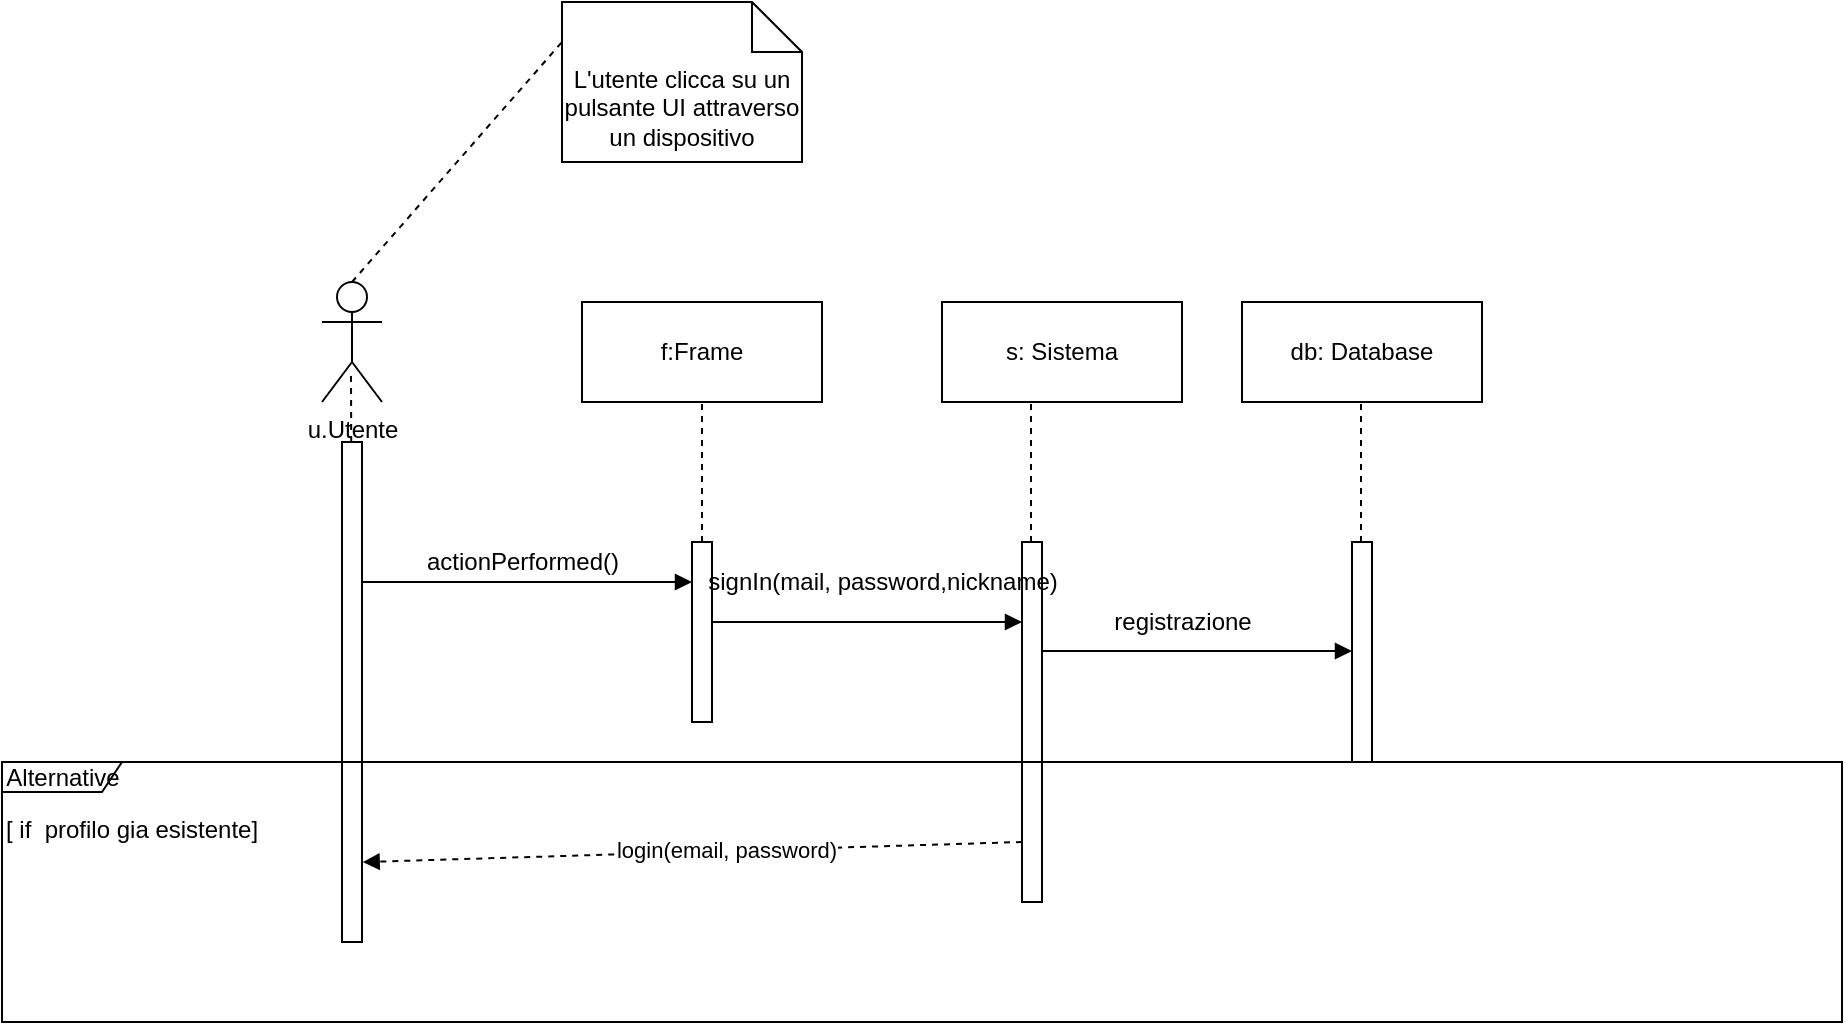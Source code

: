 <mxfile version="13.9.9" type="device"><diagram id="Jsqt_cwXXzVfhwtZo1Kn" name="Page-1"><mxGraphModel dx="2091" dy="584" grid="1" gridSize="10" guides="1" tooltips="1" connect="1" arrows="1" fold="1" page="1" pageScale="1" pageWidth="827" pageHeight="1169" math="0" shadow="0"><root><mxCell id="0"/><mxCell id="1" parent="0"/><mxCell id="38UBVFfyokL7nRFejYZB-2" value="L'utente clicca su un pulsante UI attraverso un dispositivo" style="shape=note2;boundedLbl=1;whiteSpace=wrap;html=1;size=25;verticalAlign=top;align=center;" parent="1" vertex="1"><mxGeometry x="150" width="120" height="80" as="geometry"/></mxCell><mxCell id="38UBVFfyokL7nRFejYZB-4" value="u.Utente" style="shape=umlActor;verticalLabelPosition=bottom;verticalAlign=top;html=1;outlineConnect=0;" parent="1" vertex="1"><mxGeometry x="30" y="140" width="30" height="60" as="geometry"/></mxCell><mxCell id="38UBVFfyokL7nRFejYZB-5" value="" style="endArrow=none;dashed=1;html=1;rounded=0;exitX=0.5;exitY=0;exitDx=0;exitDy=0;exitPerimeter=0;" parent="1" source="38UBVFfyokL7nRFejYZB-4" edge="1"><mxGeometry width="50" height="50" relative="1" as="geometry"><mxPoint x="100" y="70" as="sourcePoint"/><mxPoint x="150" y="20" as="targetPoint"/><Array as="points"/></mxGeometry></mxCell><mxCell id="38UBVFfyokL7nRFejYZB-6" value="f:Frame" style="rounded=0;whiteSpace=wrap;html=1;" parent="1" vertex="1"><mxGeometry x="160" y="150" width="120" height="50" as="geometry"/></mxCell><mxCell id="38UBVFfyokL7nRFejYZB-7" value="s: Sistema" style="rounded=0;whiteSpace=wrap;html=1;" parent="1" vertex="1"><mxGeometry x="340" y="150" width="120" height="50" as="geometry"/></mxCell><mxCell id="38UBVFfyokL7nRFejYZB-8" value="db: Database" style="rounded=0;whiteSpace=wrap;html=1;" parent="1" vertex="1"><mxGeometry x="490" y="150" width="120" height="50" as="geometry"/></mxCell><mxCell id="38UBVFfyokL7nRFejYZB-19" value="" style="rounded=0;dashed=0;" parent="1" vertex="1"><mxGeometry x="215" y="270" width="10" height="90" as="geometry"/></mxCell><mxCell id="38UBVFfyokL7nRFejYZB-20" value="" style="html=1;verticalAlign=bottom;startArrow=none;endArrow=none;dashed=1;rounded=0;entryX=0.5;entryY=1;entryDx=0;entryDy=0;" parent="1" source="38UBVFfyokL7nRFejYZB-19" target="38UBVFfyokL7nRFejYZB-6" edge="1"><mxGeometry relative="1" as="geometry"><mxPoint x="235" y="250" as="targetPoint"/></mxGeometry></mxCell><mxCell id="38UBVFfyokL7nRFejYZB-24" value="" style="rounded=0;dashed=0;" parent="1" vertex="1"><mxGeometry x="380" y="270" width="10" height="180" as="geometry"/></mxCell><mxCell id="38UBVFfyokL7nRFejYZB-26" value="" style="html=1;verticalAlign=bottom;startArrow=none;endArrow=none;dashed=1;rounded=0;entryX=0.5;entryY=1;entryDx=0;entryDy=0;" parent="1" edge="1"><mxGeometry relative="1" as="geometry"><mxPoint x="384.5" y="270" as="sourcePoint"/><mxPoint x="384.5" y="200" as="targetPoint"/></mxGeometry></mxCell><mxCell id="38UBVFfyokL7nRFejYZB-28" value="" style="html=1;verticalAlign=bottom;startArrow=none;endArrow=none;dashed=1;rounded=0;entryX=0.5;entryY=1;entryDx=0;entryDy=0;" parent="1" edge="1"><mxGeometry relative="1" as="geometry"><mxPoint x="549.5" y="270" as="sourcePoint"/><mxPoint x="549.5" y="200" as="targetPoint"/></mxGeometry></mxCell><mxCell id="38UBVFfyokL7nRFejYZB-31" value="" style="rounded=0;dashed=0;" parent="1" vertex="1"><mxGeometry x="545" y="270" width="10" height="110" as="geometry"/></mxCell><mxCell id="38UBVFfyokL7nRFejYZB-33" value="" style="html=1;verticalAlign=bottom;startArrow=none;endArrow=none;dashed=1;rounded=0;entryX=0.5;entryY=1;entryDx=0;entryDy=0;" parent="1" edge="1" source="WbkZMOBpzFatdwB7AEbT-1"><mxGeometry relative="1" as="geometry"><mxPoint x="45" y="375" as="sourcePoint"/><mxPoint x="44.5" y="185" as="targetPoint"/></mxGeometry></mxCell><mxCell id="38UBVFfyokL7nRFejYZB-34" value="" style="html=1;verticalAlign=bottom;labelBackgroundColor=none;endArrow=block;endFill=1;endSize=6;align=left;rounded=0;" parent="1" edge="1"><mxGeometry x="-0.314" relative="1" as="geometry"><mxPoint x="40" y="290" as="sourcePoint"/><mxPoint x="215" y="290" as="targetPoint"/><mxPoint as="offset"/></mxGeometry></mxCell><mxCell id="38UBVFfyokL7nRFejYZB-37" value="actionPerformed()" style="text;html=1;align=center;verticalAlign=middle;resizable=0;points=[];autosize=1;strokeColor=none;fillColor=none;" parent="1" vertex="1"><mxGeometry x="75" y="270" width="110" height="20" as="geometry"/></mxCell><mxCell id="38UBVFfyokL7nRFejYZB-39" value="" style="html=1;verticalAlign=bottom;labelBackgroundColor=none;endArrow=block;endFill=1;endSize=6;align=left;rounded=0;" parent="1" edge="1"><mxGeometry x="-0.314" relative="1" as="geometry"><mxPoint x="225" y="310" as="sourcePoint"/><mxPoint x="380" y="310" as="targetPoint"/><mxPoint as="offset"/></mxGeometry></mxCell><mxCell id="38UBVFfyokL7nRFejYZB-40" value="signIn(mail, password,nickname)" style="text;html=1;align=center;verticalAlign=middle;resizable=0;points=[];autosize=1;strokeColor=none;fillColor=none;" parent="1" vertex="1"><mxGeometry x="215" y="280" width="190" height="20" as="geometry"/></mxCell><mxCell id="38UBVFfyokL7nRFejYZB-41" value="" style="html=1;verticalAlign=bottom;labelBackgroundColor=none;endArrow=block;endFill=1;endSize=6;align=left;rounded=0;" parent="1" edge="1"><mxGeometry x="-0.314" relative="1" as="geometry"><mxPoint x="390" y="324.5" as="sourcePoint"/><mxPoint x="545" y="324.5" as="targetPoint"/><mxPoint as="offset"/></mxGeometry></mxCell><mxCell id="38UBVFfyokL7nRFejYZB-42" value="registrazione" style="text;html=1;align=center;verticalAlign=middle;resizable=0;points=[];autosize=1;strokeColor=none;fillColor=none;" parent="1" vertex="1"><mxGeometry x="420" y="300" width="80" height="20" as="geometry"/></mxCell><mxCell id="WbkZMOBpzFatdwB7AEbT-1" value="" style="rounded=0;dashed=0;" vertex="1" parent="1"><mxGeometry x="40" y="220" width="10" height="250" as="geometry"/></mxCell><mxCell id="WbkZMOBpzFatdwB7AEbT-3" value="Alternative" style="shape=umlFrame;tabWidth=110;tabHeight=30;tabPosition=left;html=1;boundedLbl=1;labelInHeader=1;width=60;height=15;" vertex="1" parent="1"><mxGeometry x="-130" y="380" width="920" height="130" as="geometry"/></mxCell><mxCell id="WbkZMOBpzFatdwB7AEbT-4" value="[ if  profilo gia esistente]" style="text" vertex="1" parent="WbkZMOBpzFatdwB7AEbT-3"><mxGeometry width="100" height="20" relative="1" as="geometry"><mxPoint y="20" as="offset"/></mxGeometry></mxCell><mxCell id="WbkZMOBpzFatdwB7AEbT-19" value="" style="html=1;verticalAlign=bottom;labelBackgroundColor=none;endArrow=block;endFill=1;dashed=1;rounded=0;entryX=0.196;entryY=0.385;entryDx=0;entryDy=0;entryPerimeter=0;" edge="1" parent="WbkZMOBpzFatdwB7AEbT-3" target="WbkZMOBpzFatdwB7AEbT-3"><mxGeometry width="160" relative="1" as="geometry"><mxPoint x="510" y="40" as="sourcePoint"/><mxPoint x="218.0" y="50.05" as="targetPoint"/></mxGeometry></mxCell><mxCell id="WbkZMOBpzFatdwB7AEbT-21" value="login(email, password)" style="edgeLabel;html=1;align=center;verticalAlign=middle;resizable=0;points=[];" vertex="1" connectable="0" parent="WbkZMOBpzFatdwB7AEbT-19"><mxGeometry x="-0.103" y="-1" relative="1" as="geometry"><mxPoint as="offset"/></mxGeometry></mxCell></root></mxGraphModel></diagram></mxfile>
